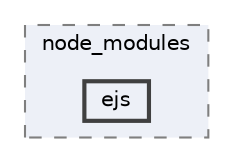 digraph "pkiclassroomrescheduler/src/main/frontend/node_modules/ejs"
{
 // LATEX_PDF_SIZE
  bgcolor="transparent";
  edge [fontname=Helvetica,fontsize=10,labelfontname=Helvetica,labelfontsize=10];
  node [fontname=Helvetica,fontsize=10,shape=box,height=0.2,width=0.4];
  compound=true
  subgraph clusterdir_72953eda66ccb3a2722c28e1c3e6c23b {
    graph [ bgcolor="#edf0f7", pencolor="grey50", label="node_modules", fontname=Helvetica,fontsize=10 style="filled,dashed", URL="dir_72953eda66ccb3a2722c28e1c3e6c23b.html",tooltip=""]
  dir_47603774ffc93122d5c7f0bd72a851c1 [label="ejs", fillcolor="#edf0f7", color="grey25", style="filled,bold", URL="dir_47603774ffc93122d5c7f0bd72a851c1.html",tooltip=""];
  }
}
